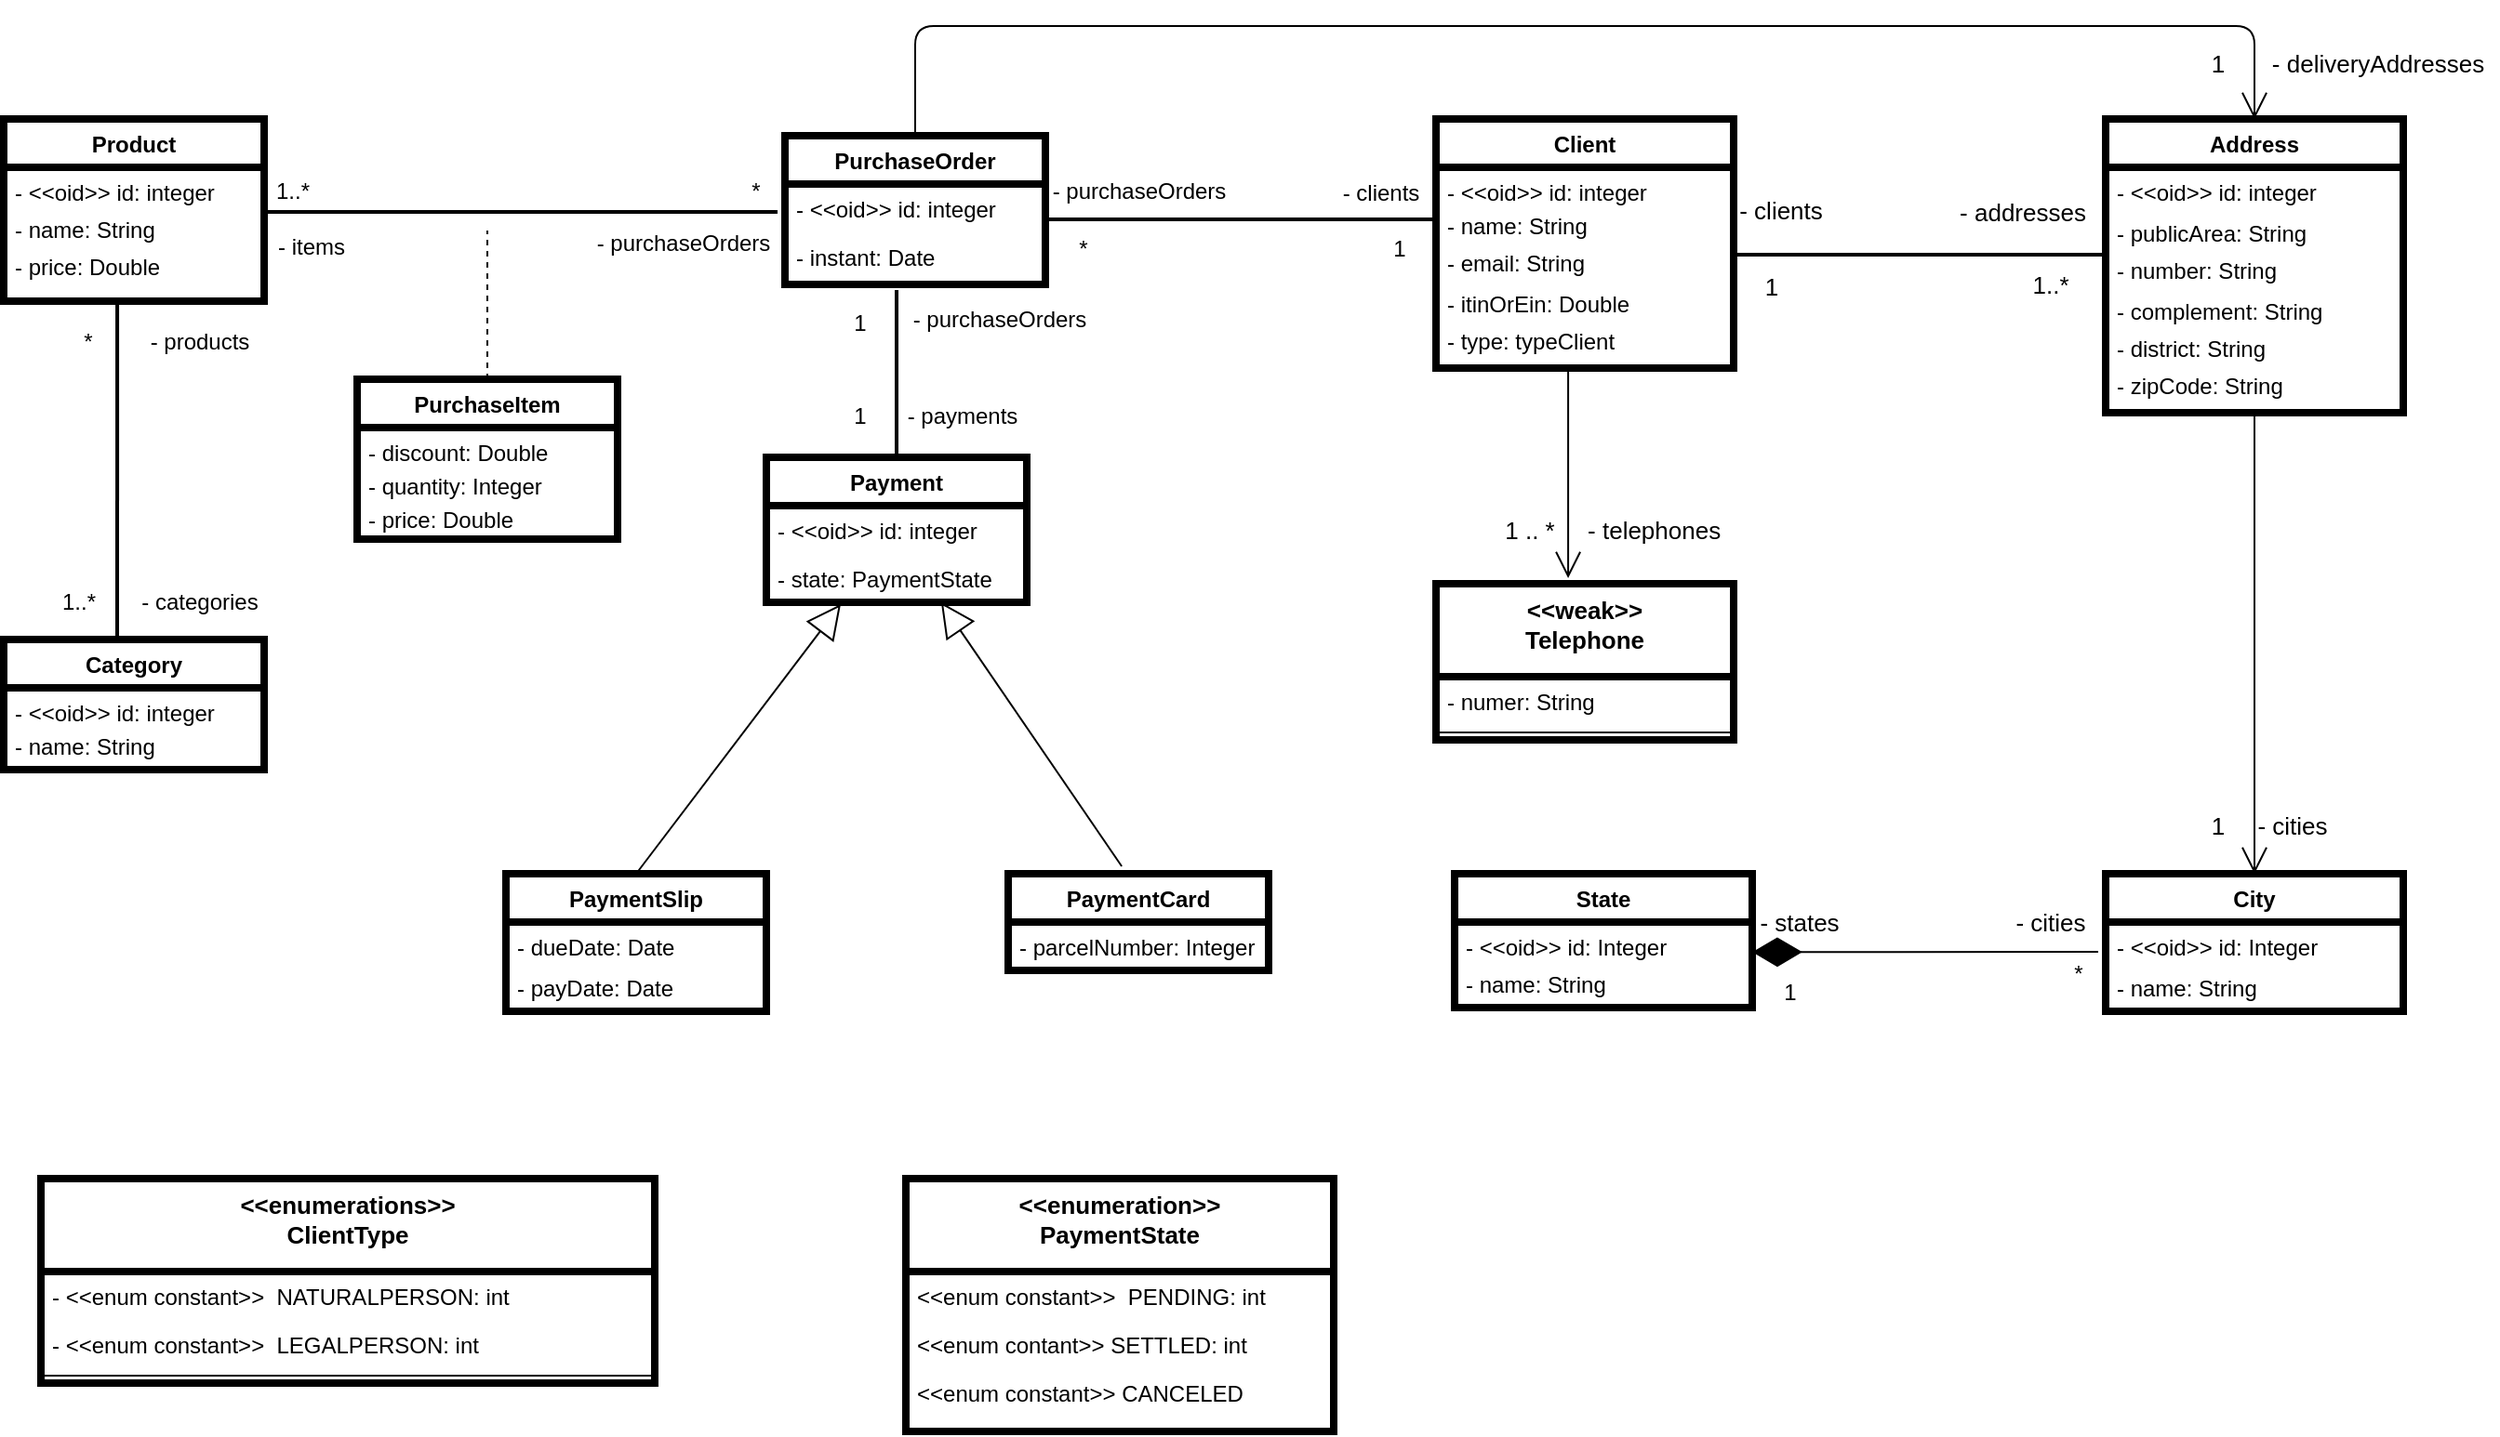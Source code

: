 <mxfile version="14.9.6" type="device"><diagram id="C5RBs43oDa-KdzZeNtuy" name="Page-1"><mxGraphModel dx="946" dy="1841" grid="1" gridSize="10" guides="1" tooltips="1" connect="1" arrows="1" fold="1" page="1" pageScale="1" pageWidth="827" pageHeight="1169" math="0" shadow="0"><root><mxCell id="WIyWlLk6GJQsqaUBKTNV-0"/><mxCell id="WIyWlLk6GJQsqaUBKTNV-1" parent="WIyWlLk6GJQsqaUBKTNV-0"/><mxCell id="ZbRXtXfejmkXmlPKjiwH-16" value="Product" style="swimlane;fontStyle=1;childLayout=stackLayout;horizontal=1;startSize=26;horizontalStack=0;resizeParent=1;resizeParentMax=0;resizeLast=0;collapsible=1;marginBottom=0;strokeWidth=4;rounded=0;shadow=0;sketch=0;glass=0;swimlaneLine=1;swimlaneFillColor=#ffffff;" parent="WIyWlLk6GJQsqaUBKTNV-1" vertex="1"><mxGeometry x="20" y="50" width="140" height="98" as="geometry"/></mxCell><mxCell id="ZbRXtXfejmkXmlPKjiwH-17" value="- &lt;&lt;oid&gt;&gt; id: integer" style="text;fillColor=none;align=left;verticalAlign=top;spacingLeft=4;spacingRight=4;overflow=hidden;rotatable=0;points=[[0,0.5],[1,0.5]];portConstraint=eastwest;rounded=0;shadow=0;" parent="ZbRXtXfejmkXmlPKjiwH-16" vertex="1"><mxGeometry y="26" width="140" height="20" as="geometry"/></mxCell><mxCell id="ZbRXtXfejmkXmlPKjiwH-18" value="- name: String " style="text;fillColor=none;align=left;verticalAlign=top;spacingLeft=4;spacingRight=4;overflow=hidden;rotatable=0;points=[[0,0.5],[1,0.5]];portConstraint=eastwest;rounded=0;shadow=0;" parent="ZbRXtXfejmkXmlPKjiwH-16" vertex="1"><mxGeometry y="46" width="140" height="20" as="geometry"/></mxCell><mxCell id="ZbRXtXfejmkXmlPKjiwH-19" value="- price: Double" style="text;align=left;verticalAlign=top;spacingLeft=4;spacingRight=4;overflow=hidden;rotatable=0;points=[[0,0.5],[1,0.5]];portConstraint=eastwest;rounded=0;shadow=0;" parent="ZbRXtXfejmkXmlPKjiwH-16" vertex="1"><mxGeometry y="66" width="140" height="32" as="geometry"/></mxCell><mxCell id="ZbRXtXfejmkXmlPKjiwH-21" value="Category" style="swimlane;fontStyle=1;childLayout=stackLayout;horizontal=1;startSize=26;horizontalStack=0;resizeParent=1;resizeParentMax=0;resizeLast=0;collapsible=1;marginBottom=0;strokeWidth=4;swimlaneFillColor=#ffffff;" parent="WIyWlLk6GJQsqaUBKTNV-1" vertex="1"><mxGeometry x="20" y="330" width="140" height="70" as="geometry"/></mxCell><mxCell id="ZbRXtXfejmkXmlPKjiwH-22" value="- &lt;&lt;oid&gt;&gt; id: integer" style="text;strokeColor=none;fillColor=none;align=left;verticalAlign=top;spacingLeft=4;spacingRight=4;overflow=hidden;rotatable=0;points=[[0,0.5],[1,0.5]];portConstraint=eastwest;" parent="ZbRXtXfejmkXmlPKjiwH-21" vertex="1"><mxGeometry y="26" width="140" height="18" as="geometry"/></mxCell><mxCell id="ZbRXtXfejmkXmlPKjiwH-23" value="- name: String " style="text;strokeColor=none;fillColor=none;align=left;verticalAlign=top;spacingLeft=4;spacingRight=4;overflow=hidden;rotatable=0;points=[[0,0.5],[1,0.5]];portConstraint=eastwest;" parent="ZbRXtXfejmkXmlPKjiwH-21" vertex="1"><mxGeometry y="44" width="140" height="26" as="geometry"/></mxCell><mxCell id="ZbRXtXfejmkXmlPKjiwH-37" value="" style="endArrow=none;html=1;entryX=0.436;entryY=1;entryDx=0;entryDy=0;entryPerimeter=0;strokeWidth=2;" parent="WIyWlLk6GJQsqaUBKTNV-1" target="ZbRXtXfejmkXmlPKjiwH-19" edge="1"><mxGeometry width="50" height="50" relative="1" as="geometry"><mxPoint x="81" y="330" as="sourcePoint"/><mxPoint x="440" y="320" as="targetPoint"/></mxGeometry></mxCell><mxCell id="ZbRXtXfejmkXmlPKjiwH-39" value="- products" style="text;html=1;align=center;verticalAlign=middle;resizable=0;points=[];autosize=1;strokeColor=none;" parent="WIyWlLk6GJQsqaUBKTNV-1" vertex="1"><mxGeometry x="90" y="160" width="70" height="20" as="geometry"/></mxCell><mxCell id="ZbRXtXfejmkXmlPKjiwH-40" value="- categories" style="text;html=1;align=center;verticalAlign=middle;resizable=0;points=[];autosize=1;strokeColor=none;" parent="WIyWlLk6GJQsqaUBKTNV-1" vertex="1"><mxGeometry x="85" y="300" width="80" height="20" as="geometry"/></mxCell><mxCell id="ZbRXtXfejmkXmlPKjiwH-41" value="*" style="text;html=1;align=center;verticalAlign=middle;resizable=0;points=[];autosize=1;strokeColor=none;" parent="WIyWlLk6GJQsqaUBKTNV-1" vertex="1"><mxGeometry x="55" y="160" width="20" height="20" as="geometry"/></mxCell><mxCell id="ZbRXtXfejmkXmlPKjiwH-42" value="1..*" style="text;html=1;align=center;verticalAlign=middle;resizable=0;points=[];autosize=1;strokeColor=none;" parent="WIyWlLk6GJQsqaUBKTNV-1" vertex="1"><mxGeometry x="45" y="300" width="30" height="20" as="geometry"/></mxCell><mxCell id="ra2HsZqc6_v_S7d888co-0" value="PurchaseItem" style="swimlane;fontStyle=1;childLayout=stackLayout;horizontal=1;startSize=26;horizontalStack=0;resizeParent=1;resizeParentMax=0;resizeLast=0;collapsible=1;marginBottom=0;strokeWidth=4;swimlaneFillColor=#ffffff;" parent="WIyWlLk6GJQsqaUBKTNV-1" vertex="1"><mxGeometry x="210" y="190" width="140" height="86" as="geometry"/></mxCell><mxCell id="ra2HsZqc6_v_S7d888co-1" value="- discount: Double" style="text;strokeColor=none;fillColor=none;align=left;verticalAlign=top;spacingLeft=4;spacingRight=4;overflow=hidden;rotatable=0;points=[[0,0.5],[1,0.5]];portConstraint=eastwest;" parent="ra2HsZqc6_v_S7d888co-0" vertex="1"><mxGeometry y="26" width="140" height="18" as="geometry"/></mxCell><mxCell id="ra2HsZqc6_v_S7d888co-2" value="- quantity: Integer " style="text;strokeColor=none;fillColor=none;align=left;verticalAlign=top;spacingLeft=4;spacingRight=4;overflow=hidden;rotatable=0;points=[[0,0.5],[1,0.5]];portConstraint=eastwest;" parent="ra2HsZqc6_v_S7d888co-0" vertex="1"><mxGeometry y="44" width="140" height="18" as="geometry"/></mxCell><mxCell id="ra2HsZqc6_v_S7d888co-3" value="- price: Double" style="text;align=left;verticalAlign=top;spacingLeft=4;spacingRight=4;overflow=hidden;rotatable=0;points=[[0,0.5],[1,0.5]];portConstraint=eastwest;" parent="ra2HsZqc6_v_S7d888co-0" vertex="1"><mxGeometry y="62" width="140" height="24" as="geometry"/></mxCell><mxCell id="ra2HsZqc6_v_S7d888co-4" value="PurchaseOrder" style="swimlane;fontStyle=1;childLayout=stackLayout;horizontal=1;startSize=26;horizontalStack=0;resizeParent=1;resizeParentMax=0;resizeLast=0;collapsible=1;marginBottom=0;strokeWidth=4;swimlaneFillColor=#ffffff;" parent="WIyWlLk6GJQsqaUBKTNV-1" vertex="1"><mxGeometry x="440" y="59" width="140" height="80" as="geometry"/></mxCell><mxCell id="ra2HsZqc6_v_S7d888co-5" value="- &lt;&lt;oid&gt;&gt; id: integer" style="text;strokeColor=none;fillColor=none;align=left;verticalAlign=top;spacingLeft=4;spacingRight=4;overflow=hidden;rotatable=0;points=[[0,0.5],[1,0.5]];portConstraint=eastwest;" parent="ra2HsZqc6_v_S7d888co-4" vertex="1"><mxGeometry y="26" width="140" height="26" as="geometry"/></mxCell><mxCell id="ra2HsZqc6_v_S7d888co-6" value="- instant: Date " style="text;strokeColor=none;fillColor=none;align=left;verticalAlign=top;spacingLeft=4;spacingRight=4;overflow=hidden;rotatable=0;points=[[0,0.5],[1,0.5]];portConstraint=eastwest;" parent="ra2HsZqc6_v_S7d888co-4" vertex="1"><mxGeometry y="52" width="140" height="28" as="geometry"/></mxCell><mxCell id="ra2HsZqc6_v_S7d888co-9" value="" style="endArrow=none;html=1;strokeWidth=2;" parent="WIyWlLk6GJQsqaUBKTNV-1" edge="1"><mxGeometry width="50" height="50" relative="1" as="geometry"><mxPoint x="162" y="100" as="sourcePoint"/><mxPoint x="436" y="100" as="targetPoint"/></mxGeometry></mxCell><mxCell id="ra2HsZqc6_v_S7d888co-10" value="1..*" style="text;html=1;align=center;verticalAlign=middle;resizable=0;points=[];autosize=1;strokeColor=none;" parent="WIyWlLk6GJQsqaUBKTNV-1" vertex="1"><mxGeometry x="160" y="79" width="30" height="20" as="geometry"/></mxCell><mxCell id="ra2HsZqc6_v_S7d888co-11" value="*" style="text;html=1;align=center;verticalAlign=middle;resizable=0;points=[];autosize=1;strokeColor=none;" parent="WIyWlLk6GJQsqaUBKTNV-1" vertex="1"><mxGeometry x="414" y="79" width="20" height="20" as="geometry"/></mxCell><mxCell id="ra2HsZqc6_v_S7d888co-12" value="- items" style="text;html=1;align=center;verticalAlign=middle;resizable=0;points=[];autosize=1;strokeColor=none;" parent="WIyWlLk6GJQsqaUBKTNV-1" vertex="1"><mxGeometry x="160" y="109" width="50" height="20" as="geometry"/></mxCell><mxCell id="ra2HsZqc6_v_S7d888co-13" value="- purchaseOrders" style="text;html=1;align=center;verticalAlign=middle;resizable=0;points=[];autosize=1;strokeColor=none;" parent="WIyWlLk6GJQsqaUBKTNV-1" vertex="1"><mxGeometry x="330" y="107" width="110" height="20" as="geometry"/></mxCell><mxCell id="ra2HsZqc6_v_S7d888co-14" value="" style="endArrow=none;dashed=1;html=1;exitX=0.5;exitY=0;exitDx=0;exitDy=0;" parent="WIyWlLk6GJQsqaUBKTNV-1" source="ra2HsZqc6_v_S7d888co-0" edge="1"><mxGeometry width="50" height="50" relative="1" as="geometry"><mxPoint x="390" y="380" as="sourcePoint"/><mxPoint x="280" y="110" as="targetPoint"/></mxGeometry></mxCell><mxCell id="ra2HsZqc6_v_S7d888co-16" value="Payment" style="swimlane;fontStyle=1;childLayout=stackLayout;horizontal=1;startSize=26;horizontalStack=0;resizeParent=1;resizeParentMax=0;resizeLast=0;collapsible=1;marginBottom=0;strokeWidth=4;swimlaneFillColor=#ffffff;" parent="WIyWlLk6GJQsqaUBKTNV-1" vertex="1"><mxGeometry x="430" y="232" width="140" height="78" as="geometry"/></mxCell><mxCell id="ra2HsZqc6_v_S7d888co-17" value="- &lt;&lt;oid&gt;&gt; id: integer" style="text;strokeColor=none;fillColor=none;align=left;verticalAlign=top;spacingLeft=4;spacingRight=4;overflow=hidden;rotatable=0;points=[[0,0.5],[1,0.5]];portConstraint=eastwest;" parent="ra2HsZqc6_v_S7d888co-16" vertex="1"><mxGeometry y="26" width="140" height="26" as="geometry"/></mxCell><mxCell id="ra2HsZqc6_v_S7d888co-18" value="- state: PaymentState " style="text;strokeColor=none;fillColor=none;align=left;verticalAlign=top;spacingLeft=4;spacingRight=4;overflow=hidden;rotatable=0;points=[[0,0.5],[1,0.5]];portConstraint=eastwest;" parent="ra2HsZqc6_v_S7d888co-16" vertex="1"><mxGeometry y="52" width="140" height="26" as="geometry"/></mxCell><mxCell id="ra2HsZqc6_v_S7d888co-19" value="PaymentSlip" style="swimlane;fontStyle=1;childLayout=stackLayout;horizontal=1;startSize=26;horizontalStack=0;resizeParent=1;resizeParentMax=0;resizeLast=0;collapsible=1;marginBottom=0;strokeWidth=4;swimlaneFillColor=#ffffff;" parent="WIyWlLk6GJQsqaUBKTNV-1" vertex="1"><mxGeometry x="290" y="456" width="140" height="74" as="geometry"/></mxCell><mxCell id="ra2HsZqc6_v_S7d888co-20" value="- dueDate: Date" style="text;strokeColor=none;fillColor=none;align=left;verticalAlign=top;spacingLeft=4;spacingRight=4;overflow=hidden;rotatable=0;points=[[0,0.5],[1,0.5]];portConstraint=eastwest;" parent="ra2HsZqc6_v_S7d888co-19" vertex="1"><mxGeometry y="26" width="140" height="22" as="geometry"/></mxCell><mxCell id="ra2HsZqc6_v_S7d888co-21" value="- payDate: Date" style="text;strokeColor=none;fillColor=none;align=left;verticalAlign=top;spacingLeft=4;spacingRight=4;overflow=hidden;rotatable=0;points=[[0,0.5],[1,0.5]];portConstraint=eastwest;" parent="ra2HsZqc6_v_S7d888co-19" vertex="1"><mxGeometry y="48" width="140" height="26" as="geometry"/></mxCell><mxCell id="ra2HsZqc6_v_S7d888co-22" value="PaymentCard" style="swimlane;fontStyle=1;childLayout=stackLayout;horizontal=1;startSize=26;horizontalStack=0;resizeParent=1;resizeParentMax=0;resizeLast=0;collapsible=1;marginBottom=0;strokeWidth=4;swimlaneFillColor=#ffffff;" parent="WIyWlLk6GJQsqaUBKTNV-1" vertex="1"><mxGeometry x="560" y="456" width="140" height="52" as="geometry"/></mxCell><mxCell id="ra2HsZqc6_v_S7d888co-23" value="- parcelNumber: Integer" style="text;strokeColor=none;fillColor=none;align=left;verticalAlign=top;spacingLeft=4;spacingRight=4;overflow=hidden;rotatable=0;points=[[0,0.5],[1,0.5]];portConstraint=eastwest;" parent="ra2HsZqc6_v_S7d888co-22" vertex="1"><mxGeometry y="26" width="140" height="26" as="geometry"/></mxCell><mxCell id="ra2HsZqc6_v_S7d888co-25" value="" style="endArrow=none;html=1;entryX=0.5;entryY=0;entryDx=0;entryDy=0;strokeWidth=2;" parent="WIyWlLk6GJQsqaUBKTNV-1" target="ra2HsZqc6_v_S7d888co-16" edge="1"><mxGeometry width="50" height="50" relative="1" as="geometry"><mxPoint x="500" y="142" as="sourcePoint"/><mxPoint x="763" y="169.004" as="targetPoint"/></mxGeometry></mxCell><mxCell id="ra2HsZqc6_v_S7d888co-28" value="1" style="text;html=1;align=center;verticalAlign=middle;resizable=0;points=[];autosize=1;strokeColor=none;" parent="WIyWlLk6GJQsqaUBKTNV-1" vertex="1"><mxGeometry x="470" y="150" width="20" height="20" as="geometry"/></mxCell><mxCell id="ra2HsZqc6_v_S7d888co-29" value="1" style="text;html=1;align=center;verticalAlign=middle;resizable=0;points=[];autosize=1;strokeColor=none;" parent="WIyWlLk6GJQsqaUBKTNV-1" vertex="1"><mxGeometry x="470" y="200" width="20" height="20" as="geometry"/></mxCell><mxCell id="ra2HsZqc6_v_S7d888co-30" value="- purchaseOrders" style="text;html=1;align=center;verticalAlign=middle;resizable=0;points=[];autosize=1;strokeColor=none;" parent="WIyWlLk6GJQsqaUBKTNV-1" vertex="1"><mxGeometry x="500" y="148" width="110" height="20" as="geometry"/></mxCell><mxCell id="ra2HsZqc6_v_S7d888co-31" value="- payments" style="text;html=1;align=center;verticalAlign=middle;resizable=0;points=[];autosize=1;strokeColor=none;" parent="WIyWlLk6GJQsqaUBKTNV-1" vertex="1"><mxGeometry x="500" y="200" width="70" height="20" as="geometry"/></mxCell><mxCell id="ra2HsZqc6_v_S7d888co-32" value="" style="endArrow=block;endSize=16;endFill=0;html=1;exitX=0.5;exitY=0;exitDx=0;exitDy=0;" parent="WIyWlLk6GJQsqaUBKTNV-1" source="ra2HsZqc6_v_S7d888co-19" edge="1"><mxGeometry width="160" relative="1" as="geometry"><mxPoint x="370" y="387" as="sourcePoint"/><mxPoint x="470" y="311" as="targetPoint"/></mxGeometry></mxCell><mxCell id="ra2HsZqc6_v_S7d888co-33" value="" style="endArrow=block;endSize=16;endFill=0;html=1;entryX=0.671;entryY=1;entryDx=0;entryDy=0;exitX=0.436;exitY=-0.077;exitDx=0;exitDy=0;entryPerimeter=0;exitPerimeter=0;" parent="WIyWlLk6GJQsqaUBKTNV-1" source="ra2HsZqc6_v_S7d888co-22" target="ra2HsZqc6_v_S7d888co-18" edge="1"><mxGeometry width="160" relative="1" as="geometry"><mxPoint x="380" y="397" as="sourcePoint"/><mxPoint x="461.98" y="320.988" as="targetPoint"/></mxGeometry></mxCell><mxCell id="ra2HsZqc6_v_S7d888co-44" value="Client" style="swimlane;fontStyle=1;childLayout=stackLayout;horizontal=1;startSize=26;horizontalStack=0;resizeParent=1;resizeParentMax=0;resizeLast=0;collapsible=1;marginBottom=0;strokeWidth=4;swimlaneFillColor=#ffffff;" parent="WIyWlLk6GJQsqaUBKTNV-1" vertex="1"><mxGeometry x="790" y="50" width="160" height="134" as="geometry"/></mxCell><mxCell id="ra2HsZqc6_v_S7d888co-45" value="- &lt;&lt;oid&gt;&gt; id: integer" style="text;strokeColor=none;fillColor=none;align=left;verticalAlign=top;spacingLeft=4;spacingRight=4;overflow=hidden;rotatable=0;points=[[0,0.5],[1,0.5]];portConstraint=eastwest;" parent="ra2HsZqc6_v_S7d888co-44" vertex="1"><mxGeometry y="26" width="160" height="18" as="geometry"/></mxCell><mxCell id="ra2HsZqc6_v_S7d888co-46" value="- name: String " style="text;strokeColor=none;fillColor=none;align=left;verticalAlign=top;spacingLeft=4;spacingRight=4;overflow=hidden;rotatable=0;points=[[0,0.5],[1,0.5]];portConstraint=eastwest;" parent="ra2HsZqc6_v_S7d888co-44" vertex="1"><mxGeometry y="44" width="160" height="20" as="geometry"/></mxCell><mxCell id="ra2HsZqc6_v_S7d888co-47" value="- email: String" style="text;align=left;verticalAlign=top;spacingLeft=4;spacingRight=4;overflow=hidden;rotatable=0;points=[[0,0.5],[1,0.5]];portConstraint=eastwest;" parent="ra2HsZqc6_v_S7d888co-44" vertex="1"><mxGeometry y="64" width="160" height="22" as="geometry"/></mxCell><mxCell id="ra2HsZqc6_v_S7d888co-49" value="- itinOrEin: Double" style="text;align=left;verticalAlign=top;spacingLeft=4;spacingRight=4;overflow=hidden;rotatable=0;points=[[0,0.5],[1,0.5]];portConstraint=eastwest;" parent="ra2HsZqc6_v_S7d888co-44" vertex="1"><mxGeometry y="86" width="160" height="20" as="geometry"/></mxCell><mxCell id="ra2HsZqc6_v_S7d888co-48" value="- type: typeClient" style="text;align=left;verticalAlign=top;spacingLeft=4;spacingRight=4;overflow=hidden;rotatable=0;points=[[0,0.5],[1,0.5]];portConstraint=eastwest;" parent="ra2HsZqc6_v_S7d888co-44" vertex="1"><mxGeometry y="106" width="160" height="28" as="geometry"/></mxCell><mxCell id="ra2HsZqc6_v_S7d888co-50" value="" style="endArrow=none;html=1;entryX=0;entryY=0.5;entryDx=0;entryDy=0;strokeWidth=2;exitX=1;exitY=0.731;exitDx=0;exitDy=0;exitPerimeter=0;" parent="WIyWlLk6GJQsqaUBKTNV-1" source="ra2HsZqc6_v_S7d888co-5" target="ra2HsZqc6_v_S7d888co-46" edge="1"><mxGeometry width="50" height="50" relative="1" as="geometry"><mxPoint x="580" y="108" as="sourcePoint"/><mxPoint x="445.94" y="114.994" as="targetPoint"/></mxGeometry></mxCell><mxCell id="ra2HsZqc6_v_S7d888co-51" value="- purchaseOrders" style="text;html=1;align=center;verticalAlign=middle;resizable=0;points=[];autosize=1;strokeColor=none;" parent="WIyWlLk6GJQsqaUBKTNV-1" vertex="1"><mxGeometry x="575" y="79" width="110" height="20" as="geometry"/></mxCell><mxCell id="ra2HsZqc6_v_S7d888co-52" value="*" style="text;html=1;align=center;verticalAlign=middle;resizable=0;points=[];autosize=1;strokeColor=none;" parent="WIyWlLk6GJQsqaUBKTNV-1" vertex="1"><mxGeometry x="590" y="110" width="20" height="20" as="geometry"/></mxCell><mxCell id="ra2HsZqc6_v_S7d888co-53" value="- clients" style="text;html=1;align=center;verticalAlign=middle;resizable=0;points=[];autosize=1;strokeColor=none;" parent="WIyWlLk6GJQsqaUBKTNV-1" vertex="1"><mxGeometry x="730" y="80" width="60" height="20" as="geometry"/></mxCell><mxCell id="ra2HsZqc6_v_S7d888co-54" value="1" style="text;html=1;align=center;verticalAlign=middle;resizable=0;points=[];autosize=1;strokeColor=none;" parent="WIyWlLk6GJQsqaUBKTNV-1" vertex="1"><mxGeometry x="760" y="110" width="20" height="20" as="geometry"/></mxCell><mxCell id="ra2HsZqc6_v_S7d888co-68" value="&lt;&lt;weak&gt;&gt;&#10;Telephone" style="swimlane;fontStyle=1;align=center;verticalAlign=top;childLayout=stackLayout;horizontal=1;startSize=50;horizontalStack=0;resizeParent=1;resizeParentMax=0;resizeLast=0;collapsible=1;marginBottom=0;rounded=0;shadow=0;glass=0;sketch=0;fontSize=13;strokeWidth=4;swimlaneFillColor=#ffffff;" parent="WIyWlLk6GJQsqaUBKTNV-1" vertex="1"><mxGeometry x="790" y="300" width="160" height="84" as="geometry"/></mxCell><mxCell id="ra2HsZqc6_v_S7d888co-69" value="- numer: String" style="text;strokeColor=none;fillColor=none;align=left;verticalAlign=top;spacingLeft=4;spacingRight=4;overflow=hidden;rotatable=0;points=[[0,0.5],[1,0.5]];portConstraint=eastwest;" parent="ra2HsZqc6_v_S7d888co-68" vertex="1"><mxGeometry y="50" width="160" height="26" as="geometry"/></mxCell><mxCell id="ra2HsZqc6_v_S7d888co-70" value="" style="line;strokeWidth=1;fillColor=none;align=left;verticalAlign=middle;spacingTop=-1;spacingLeft=3;spacingRight=3;rotatable=0;labelPosition=right;points=[];portConstraint=eastwest;" parent="ra2HsZqc6_v_S7d888co-68" vertex="1"><mxGeometry y="76" width="160" height="8" as="geometry"/></mxCell><mxCell id="ra2HsZqc6_v_S7d888co-78" value="State" style="swimlane;fontStyle=1;childLayout=stackLayout;horizontal=1;startSize=26;horizontalStack=0;resizeParent=1;resizeParentMax=0;resizeLast=0;collapsible=1;marginBottom=0;strokeWidth=4;swimlaneFillColor=#ffffff;" parent="WIyWlLk6GJQsqaUBKTNV-1" vertex="1"><mxGeometry x="800" y="456" width="160" height="72" as="geometry"/></mxCell><mxCell id="ra2HsZqc6_v_S7d888co-79" value="- &lt;&lt;oid&gt;&gt; id: Integer" style="text;strokeColor=none;fillColor=none;align=left;verticalAlign=top;spacingLeft=4;spacingRight=4;overflow=hidden;rotatable=0;points=[[0,0.5],[1,0.5]];portConstraint=eastwest;" parent="ra2HsZqc6_v_S7d888co-78" vertex="1"><mxGeometry y="26" width="160" height="20" as="geometry"/></mxCell><mxCell id="ra2HsZqc6_v_S7d888co-80" value="- name: String" style="text;strokeColor=none;fillColor=none;align=left;verticalAlign=top;spacingLeft=4;spacingRight=4;overflow=hidden;rotatable=0;points=[[0,0.5],[1,0.5]];portConstraint=eastwest;" parent="ra2HsZqc6_v_S7d888co-78" vertex="1"><mxGeometry y="46" width="160" height="26" as="geometry"/></mxCell><mxCell id="ra2HsZqc6_v_S7d888co-82" value="" style="endArrow=open;endFill=1;endSize=12;html=1;fontSize=13;entryX=0.444;entryY=-0.036;entryDx=0;entryDy=0;entryPerimeter=0;exitX=0.444;exitY=0.964;exitDx=0;exitDy=0;exitPerimeter=0;" parent="WIyWlLk6GJQsqaUBKTNV-1" source="ra2HsZqc6_v_S7d888co-48" target="ra2HsZqc6_v_S7d888co-68" edge="1"><mxGeometry width="160" relative="1" as="geometry"><mxPoint x="861" y="192" as="sourcePoint"/><mxPoint x="770" y="340" as="targetPoint"/></mxGeometry></mxCell><mxCell id="ra2HsZqc6_v_S7d888co-87" value="1 .. *" style="text;html=1;align=center;verticalAlign=middle;resizable=0;points=[];autosize=1;strokeColor=none;fontSize=13;" parent="WIyWlLk6GJQsqaUBKTNV-1" vertex="1"><mxGeometry x="820" y="261" width="40" height="20" as="geometry"/></mxCell><mxCell id="ra2HsZqc6_v_S7d888co-88" value="&amp;nbsp;- telephones" style="text;html=1;align=center;verticalAlign=middle;resizable=0;points=[];autosize=1;strokeColor=none;fontSize=13;" parent="WIyWlLk6GJQsqaUBKTNV-1" vertex="1"><mxGeometry x="860" y="261" width="90" height="20" as="geometry"/></mxCell><mxCell id="ra2HsZqc6_v_S7d888co-89" value="Address" style="swimlane;fontStyle=1;childLayout=stackLayout;horizontal=1;startSize=26;horizontalStack=0;resizeParent=1;resizeParentMax=0;resizeLast=0;collapsible=1;marginBottom=0;strokeWidth=4;swimlaneFillColor=#ffffff;" parent="WIyWlLk6GJQsqaUBKTNV-1" vertex="1"><mxGeometry x="1150" y="50" width="160" height="158" as="geometry"/></mxCell><mxCell id="ra2HsZqc6_v_S7d888co-90" value="- &lt;&lt;oid&gt;&gt; id: integer" style="text;strokeColor=none;fillColor=none;align=left;verticalAlign=top;spacingLeft=4;spacingRight=4;overflow=hidden;rotatable=0;points=[[0,0.5],[1,0.5]];portConstraint=eastwest;" parent="ra2HsZqc6_v_S7d888co-89" vertex="1"><mxGeometry y="26" width="160" height="22" as="geometry"/></mxCell><mxCell id="ra2HsZqc6_v_S7d888co-91" value="- publicArea: String " style="text;strokeColor=none;fillColor=none;align=left;verticalAlign=top;spacingLeft=4;spacingRight=4;overflow=hidden;rotatable=0;points=[[0,0.5],[1,0.5]];portConstraint=eastwest;" parent="ra2HsZqc6_v_S7d888co-89" vertex="1"><mxGeometry y="48" width="160" height="20" as="geometry"/></mxCell><mxCell id="ra2HsZqc6_v_S7d888co-92" value="- number: String" style="text;align=left;verticalAlign=top;spacingLeft=4;spacingRight=4;overflow=hidden;rotatable=0;points=[[0,0.5],[1,0.5]];portConstraint=eastwest;" parent="ra2HsZqc6_v_S7d888co-89" vertex="1"><mxGeometry y="68" width="160" height="22" as="geometry"/></mxCell><mxCell id="ra2HsZqc6_v_S7d888co-93" value="- complement: String" style="text;align=left;verticalAlign=top;spacingLeft=4;spacingRight=4;overflow=hidden;rotatable=0;points=[[0,0.5],[1,0.5]];portConstraint=eastwest;" parent="ra2HsZqc6_v_S7d888co-89" vertex="1"><mxGeometry y="90" width="160" height="20" as="geometry"/></mxCell><mxCell id="ra2HsZqc6_v_S7d888co-138" value="- district: String" style="text;align=left;verticalAlign=top;spacingLeft=4;spacingRight=4;overflow=hidden;rotatable=0;points=[[0,0.5],[1,0.5]];portConstraint=eastwest;" parent="ra2HsZqc6_v_S7d888co-89" vertex="1"><mxGeometry y="110" width="160" height="20" as="geometry"/></mxCell><mxCell id="ra2HsZqc6_v_S7d888co-94" value="- zipCode: String" style="text;align=left;verticalAlign=top;spacingLeft=4;spacingRight=4;overflow=hidden;rotatable=0;points=[[0,0.5],[1,0.5]];portConstraint=eastwest;" parent="ra2HsZqc6_v_S7d888co-89" vertex="1"><mxGeometry y="130" width="160" height="28" as="geometry"/></mxCell><mxCell id="ra2HsZqc6_v_S7d888co-96" value="City" style="swimlane;fontStyle=1;childLayout=stackLayout;horizontal=1;startSize=26;horizontalStack=0;resizeParent=1;resizeParentMax=0;resizeLast=0;collapsible=1;marginBottom=0;strokeWidth=4;swimlaneFillColor=#ffffff;" parent="WIyWlLk6GJQsqaUBKTNV-1" vertex="1"><mxGeometry x="1150" y="456" width="160" height="74" as="geometry"/></mxCell><mxCell id="ra2HsZqc6_v_S7d888co-97" value="- &lt;&lt;oid&gt;&gt; id: Integer" style="text;strokeColor=none;fillColor=none;align=left;verticalAlign=top;spacingLeft=4;spacingRight=4;overflow=hidden;rotatable=0;points=[[0,0.5],[1,0.5]];portConstraint=eastwest;" parent="ra2HsZqc6_v_S7d888co-96" vertex="1"><mxGeometry y="26" width="160" height="22" as="geometry"/></mxCell><mxCell id="ra2HsZqc6_v_S7d888co-98" value="- name: String" style="text;strokeColor=none;fillColor=none;align=left;verticalAlign=top;spacingLeft=4;spacingRight=4;overflow=hidden;rotatable=0;points=[[0,0.5],[1,0.5]];portConstraint=eastwest;" parent="ra2HsZqc6_v_S7d888co-96" vertex="1"><mxGeometry y="48" width="160" height="26" as="geometry"/></mxCell><mxCell id="ra2HsZqc6_v_S7d888co-99" value="" style="endArrow=none;html=1;strokeWidth=2;" parent="WIyWlLk6GJQsqaUBKTNV-1" edge="1"><mxGeometry width="50" height="50" relative="1" as="geometry"><mxPoint x="950" y="123" as="sourcePoint"/><mxPoint x="1148" y="123" as="targetPoint"/></mxGeometry></mxCell><mxCell id="ra2HsZqc6_v_S7d888co-100" value="- clients" style="text;html=1;align=center;verticalAlign=middle;resizable=0;points=[];autosize=1;strokeColor=none;fontSize=13;" parent="WIyWlLk6GJQsqaUBKTNV-1" vertex="1"><mxGeometry x="945" y="89" width="60" height="20" as="geometry"/></mxCell><mxCell id="ra2HsZqc6_v_S7d888co-101" value="1" style="text;html=1;align=center;verticalAlign=middle;resizable=0;points=[];autosize=1;strokeColor=none;fontSize=13;" parent="WIyWlLk6GJQsqaUBKTNV-1" vertex="1"><mxGeometry x="960" y="130" width="20" height="20" as="geometry"/></mxCell><mxCell id="ra2HsZqc6_v_S7d888co-102" value="- addresses" style="text;html=1;align=center;verticalAlign=middle;resizable=0;points=[];autosize=1;strokeColor=none;fontSize=13;" parent="WIyWlLk6GJQsqaUBKTNV-1" vertex="1"><mxGeometry x="1065" y="90" width="80" height="20" as="geometry"/></mxCell><mxCell id="ra2HsZqc6_v_S7d888co-103" value="1..*" style="text;html=1;align=center;verticalAlign=middle;resizable=0;points=[];autosize=1;strokeColor=none;fontSize=13;" parent="WIyWlLk6GJQsqaUBKTNV-1" vertex="1"><mxGeometry x="1100" y="129" width="40" height="20" as="geometry"/></mxCell><mxCell id="ra2HsZqc6_v_S7d888co-105" value="" style="endArrow=open;endFill=1;endSize=12;html=1;fontSize=13;entryX=0.5;entryY=0;entryDx=0;entryDy=0;exitX=0.5;exitY=1;exitDx=0;exitDy=0;" parent="WIyWlLk6GJQsqaUBKTNV-1" source="ra2HsZqc6_v_S7d888co-89" target="ra2HsZqc6_v_S7d888co-96" edge="1"><mxGeometry width="160" relative="1" as="geometry"><mxPoint x="1229.5" y="261" as="sourcePoint"/><mxPoint x="1229.54" y="365.976" as="targetPoint"/></mxGeometry></mxCell><mxCell id="ra2HsZqc6_v_S7d888co-106" value="- cities" style="text;html=1;align=center;verticalAlign=middle;resizable=0;points=[];autosize=1;strokeColor=none;fontSize=13;" parent="WIyWlLk6GJQsqaUBKTNV-1" vertex="1"><mxGeometry x="1225" y="420" width="50" height="20" as="geometry"/></mxCell><mxCell id="ra2HsZqc6_v_S7d888co-107" value="1" style="text;html=1;align=center;verticalAlign=middle;resizable=0;points=[];autosize=1;strokeColor=none;fontSize=13;" parent="WIyWlLk6GJQsqaUBKTNV-1" vertex="1"><mxGeometry x="1200" y="420" width="20" height="20" as="geometry"/></mxCell><mxCell id="ra2HsZqc6_v_S7d888co-108" value="" style="endArrow=diamondThin;endFill=1;endSize=24;html=1;fontSize=13;entryX=1;entryY=0.808;entryDx=0;entryDy=0;entryPerimeter=0;" parent="WIyWlLk6GJQsqaUBKTNV-1" target="ra2HsZqc6_v_S7d888co-79" edge="1"><mxGeometry width="160" relative="1" as="geometry"><mxPoint x="1146" y="498" as="sourcePoint"/><mxPoint x="1050" y="420" as="targetPoint"/></mxGeometry></mxCell><mxCell id="ra2HsZqc6_v_S7d888co-109" value="- states" style="text;html=1;align=center;verticalAlign=middle;resizable=0;points=[];autosize=1;strokeColor=none;fontSize=13;" parent="WIyWlLk6GJQsqaUBKTNV-1" vertex="1"><mxGeometry x="955" y="472" width="60" height="20" as="geometry"/></mxCell><mxCell id="ra2HsZqc6_v_S7d888co-110" value="- cities" style="text;html=1;align=center;verticalAlign=middle;resizable=0;points=[];autosize=1;strokeColor=none;fontSize=13;" parent="WIyWlLk6GJQsqaUBKTNV-1" vertex="1"><mxGeometry x="1095" y="472" width="50" height="20" as="geometry"/></mxCell><mxCell id="ra2HsZqc6_v_S7d888co-111" value="" style="endArrow=open;endFill=1;endSize=12;html=1;fontSize=13;entryX=0.5;entryY=0;entryDx=0;entryDy=0;exitX=0.5;exitY=0;exitDx=0;exitDy=0;" parent="WIyWlLk6GJQsqaUBKTNV-1" source="ra2HsZqc6_v_S7d888co-4" target="ra2HsZqc6_v_S7d888co-89" edge="1"><mxGeometry width="160" relative="1" as="geometry"><mxPoint x="1090" y="180" as="sourcePoint"/><mxPoint x="1090" y="448" as="targetPoint"/><Array as="points"><mxPoint x="510"/><mxPoint x="1050"/><mxPoint x="1230"/></Array></mxGeometry></mxCell><mxCell id="ra2HsZqc6_v_S7d888co-112" value="1" style="text;html=1;align=center;verticalAlign=middle;resizable=0;points=[];autosize=1;strokeColor=none;fontSize=13;" parent="WIyWlLk6GJQsqaUBKTNV-1" vertex="1"><mxGeometry x="1200" y="10" width="20" height="20" as="geometry"/></mxCell><mxCell id="ra2HsZqc6_v_S7d888co-113" value="- deliveryAddresses" style="text;html=1;align=center;verticalAlign=middle;resizable=0;points=[];autosize=1;strokeColor=none;fontSize=13;" parent="WIyWlLk6GJQsqaUBKTNV-1" vertex="1"><mxGeometry x="1231" y="10" width="130" height="20" as="geometry"/></mxCell><mxCell id="ra2HsZqc6_v_S7d888co-117" value="&lt;&lt;enumeration&gt;&gt;&#10;PaymentState" style="swimlane;fontStyle=1;align=center;verticalAlign=top;childLayout=stackLayout;horizontal=1;startSize=50;horizontalStack=0;resizeParent=1;resizeParentMax=0;resizeLast=0;collapsible=1;marginBottom=0;rounded=0;shadow=0;glass=0;sketch=0;fontSize=13;strokeWidth=4;swimlaneFillColor=#ffffff;" parent="WIyWlLk6GJQsqaUBKTNV-1" vertex="1"><mxGeometry x="505" y="620" width="230" height="136" as="geometry"/></mxCell><mxCell id="ra2HsZqc6_v_S7d888co-118" value="&lt;&lt;enum constant&gt;&gt;  PENDING: int" style="text;strokeColor=none;fillColor=none;align=left;verticalAlign=top;spacingLeft=4;spacingRight=4;overflow=hidden;rotatable=0;points=[[0,0.5],[1,0.5]];portConstraint=eastwest;" parent="ra2HsZqc6_v_S7d888co-117" vertex="1"><mxGeometry y="50" width="230" height="26" as="geometry"/></mxCell><mxCell id="ra2HsZqc6_v_S7d888co-120" value="&lt;&lt;enum contant&gt;&gt; SETTLED: int&#10;&#10;&#10;&#10; " style="text;strokeColor=none;fillColor=none;align=left;verticalAlign=top;spacingLeft=4;spacingRight=4;overflow=hidden;rotatable=0;points=[[0,0.5],[1,0.5]];portConstraint=eastwest;" parent="ra2HsZqc6_v_S7d888co-117" vertex="1"><mxGeometry y="76" width="230" height="26" as="geometry"/></mxCell><mxCell id="ra2HsZqc6_v_S7d888co-127" value="&lt;&lt;enum constant&gt;&gt; CANCELED" style="text;strokeColor=none;fillColor=none;align=left;verticalAlign=top;spacingLeft=4;spacingRight=4;overflow=hidden;rotatable=0;points=[[0,0.5],[1,0.5]];portConstraint=eastwest;" parent="ra2HsZqc6_v_S7d888co-117" vertex="1"><mxGeometry y="102" width="230" height="26" as="geometry"/></mxCell><mxCell id="ra2HsZqc6_v_S7d888co-119" value="" style="line;strokeWidth=1;fillColor=none;align=left;verticalAlign=middle;spacingTop=-1;spacingLeft=3;spacingRight=3;rotatable=0;labelPosition=right;points=[];portConstraint=eastwest;strokeColor=none;" parent="ra2HsZqc6_v_S7d888co-117" vertex="1"><mxGeometry y="128" width="230" height="8" as="geometry"/></mxCell><mxCell id="ra2HsZqc6_v_S7d888co-123" value="&lt;&lt;enumerations&gt;&gt;&#10;ClientType" style="swimlane;fontStyle=1;align=center;verticalAlign=top;childLayout=stackLayout;horizontal=1;startSize=50;horizontalStack=0;resizeParent=1;resizeParentMax=0;resizeLast=0;collapsible=1;marginBottom=0;rounded=0;shadow=0;glass=0;sketch=0;fontSize=13;strokeWidth=4;swimlaneFillColor=#ffffff;" parent="WIyWlLk6GJQsqaUBKTNV-1" vertex="1"><mxGeometry x="40" y="620" width="330" height="110" as="geometry"/></mxCell><mxCell id="ra2HsZqc6_v_S7d888co-124" value="- &lt;&lt;enum constant&gt;&gt;  NATURALPERSON: int" style="text;strokeColor=none;fillColor=none;align=left;verticalAlign=top;spacingLeft=4;spacingRight=4;overflow=hidden;rotatable=0;points=[[0,0.5],[1,0.5]];portConstraint=eastwest;" parent="ra2HsZqc6_v_S7d888co-123" vertex="1"><mxGeometry y="50" width="330" height="26" as="geometry"/></mxCell><mxCell id="ra2HsZqc6_v_S7d888co-125" value="- &lt;&lt;enum constant&gt;&gt;  LEGALPERSON: int" style="text;strokeColor=none;fillColor=none;align=left;verticalAlign=top;spacingLeft=4;spacingRight=4;overflow=hidden;rotatable=0;points=[[0,0.5],[1,0.5]];portConstraint=eastwest;" parent="ra2HsZqc6_v_S7d888co-123" vertex="1"><mxGeometry y="76" width="330" height="26" as="geometry"/></mxCell><mxCell id="ra2HsZqc6_v_S7d888co-126" value="" style="line;strokeWidth=1;fillColor=none;align=left;verticalAlign=middle;spacingTop=-1;spacingLeft=3;spacingRight=3;rotatable=0;labelPosition=right;points=[];portConstraint=eastwest;" parent="ra2HsZqc6_v_S7d888co-123" vertex="1"><mxGeometry y="102" width="330" height="8" as="geometry"/></mxCell><mxCell id="GElbDbZcU0IIMKJq4hIs-0" value="1" style="text;html=1;align=center;verticalAlign=middle;resizable=0;points=[];autosize=1;strokeColor=none;" parent="WIyWlLk6GJQsqaUBKTNV-1" vertex="1"><mxGeometry x="970" y="510" width="20" height="20" as="geometry"/></mxCell><mxCell id="GElbDbZcU0IIMKJq4hIs-1" value="*" style="text;html=1;align=center;verticalAlign=middle;resizable=0;points=[];autosize=1;strokeColor=none;" parent="WIyWlLk6GJQsqaUBKTNV-1" vertex="1"><mxGeometry x="1125" y="500" width="20" height="20" as="geometry"/></mxCell></root></mxGraphModel></diagram></mxfile>